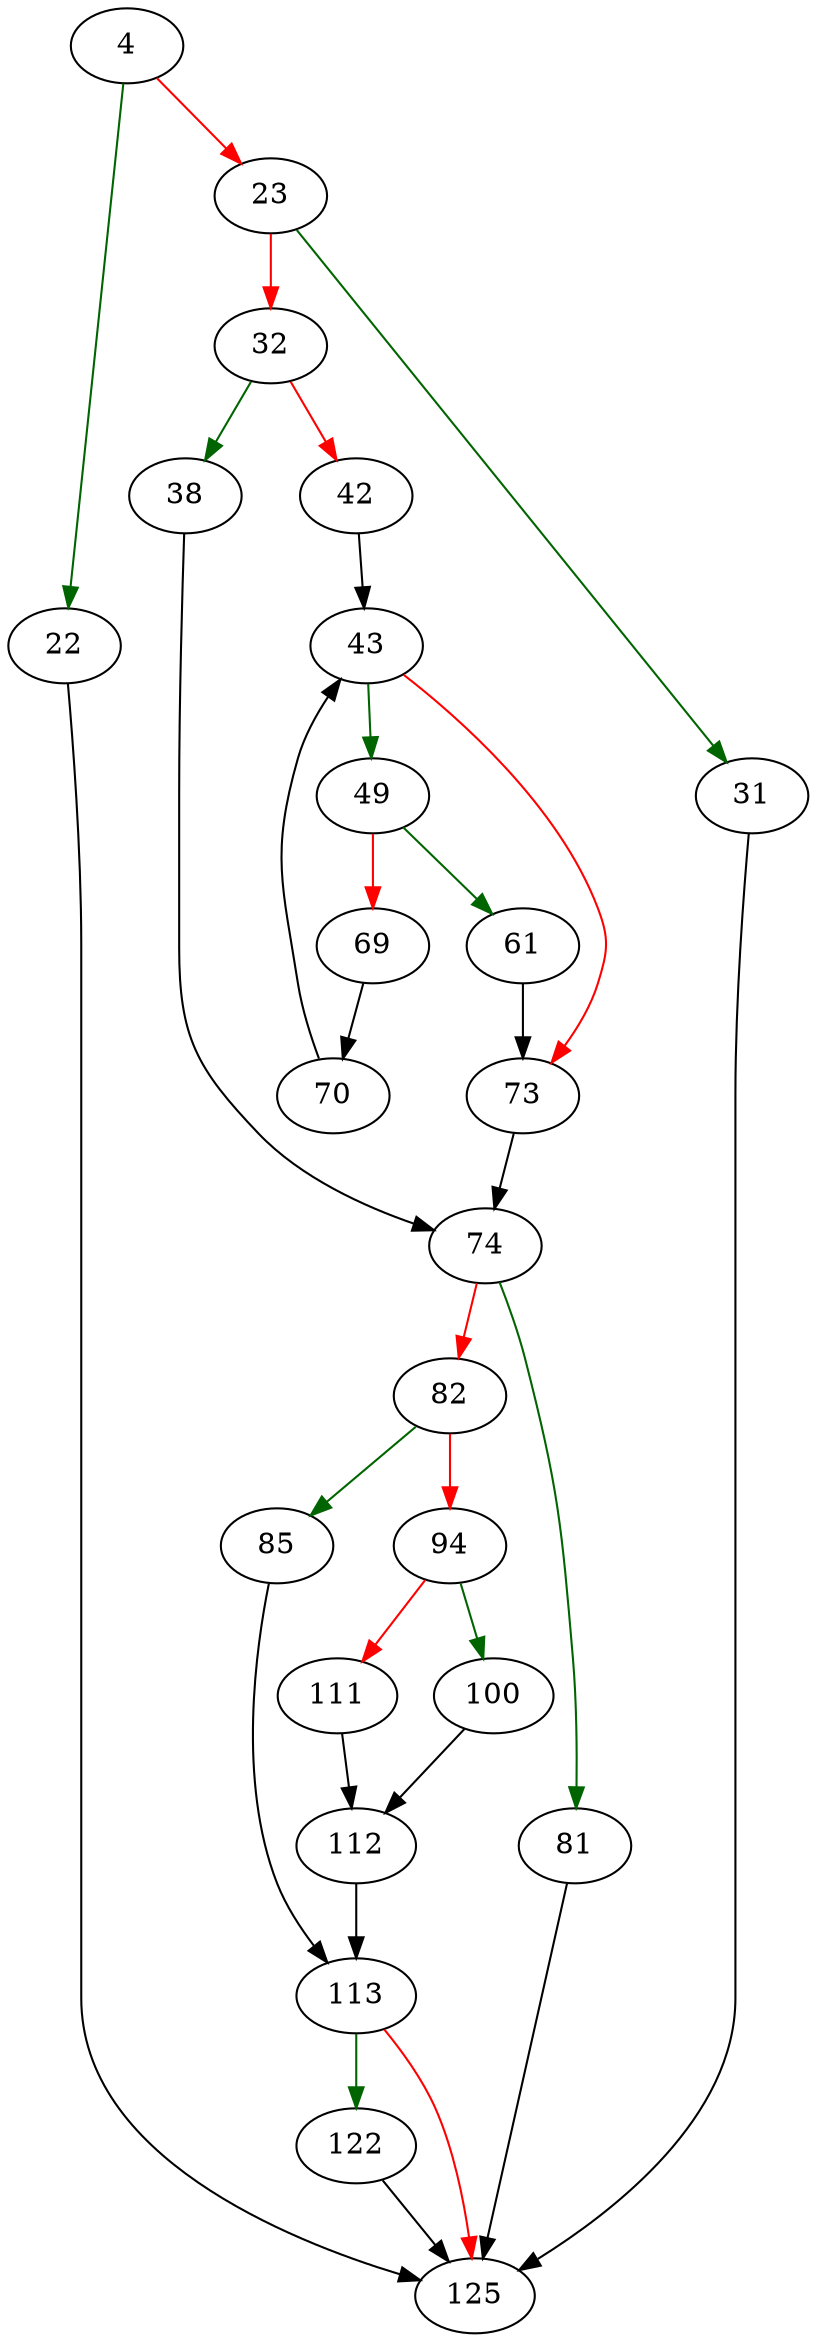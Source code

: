 strict digraph "sqlite3AuthRead" {
	// Node definitions.
	4 [entry=true];
	22;
	23;
	125;
	31;
	32;
	38;
	42;
	74;
	43;
	49;
	73;
	61;
	69;
	70;
	81;
	82;
	85;
	94;
	113;
	100;
	111;
	112;
	122;

	// Edge definitions.
	4 -> 22 [
		color=darkgreen
		cond=true
	];
	4 -> 23 [
		color=red
		cond=false
	];
	22 -> 125;
	23 -> 31 [
		color=darkgreen
		cond=true
	];
	23 -> 32 [
		color=red
		cond=false
	];
	31 -> 125;
	32 -> 38 [
		color=darkgreen
		cond=true
	];
	32 -> 42 [
		color=red
		cond=false
	];
	38 -> 74;
	42 -> 43;
	74 -> 81 [
		color=darkgreen
		cond=true
	];
	74 -> 82 [
		color=red
		cond=false
	];
	43 -> 49 [
		color=darkgreen
		cond=true
	];
	43 -> 73 [
		color=red
		cond=false
	];
	49 -> 61 [
		color=darkgreen
		cond=true
	];
	49 -> 69 [
		color=red
		cond=false
	];
	73 -> 74;
	61 -> 73;
	69 -> 70;
	70 -> 43;
	81 -> 125;
	82 -> 85 [
		color=darkgreen
		cond=true
	];
	82 -> 94 [
		color=red
		cond=false
	];
	85 -> 113;
	94 -> 100 [
		color=darkgreen
		cond=true
	];
	94 -> 111 [
		color=red
		cond=false
	];
	113 -> 125 [
		color=red
		cond=false
	];
	113 -> 122 [
		color=darkgreen
		cond=true
	];
	100 -> 112;
	111 -> 112;
	112 -> 113;
	122 -> 125;
}